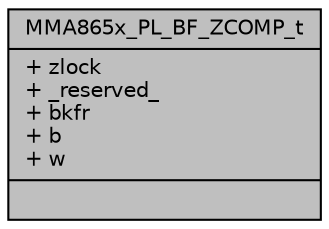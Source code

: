 digraph "MMA865x_PL_BF_ZCOMP_t"
{
  edge [fontname="Helvetica",fontsize="10",labelfontname="Helvetica",labelfontsize="10"];
  node [fontname="Helvetica",fontsize="10",shape=record];
  Node1 [label="{MMA865x_PL_BF_ZCOMP_t\n|+ zlock\l+ _reserved_\l+ bkfr\l+ b\l+ w\l|}",height=0.2,width=0.4,color="black", fillcolor="grey75", style="filled", fontcolor="black"];
}
